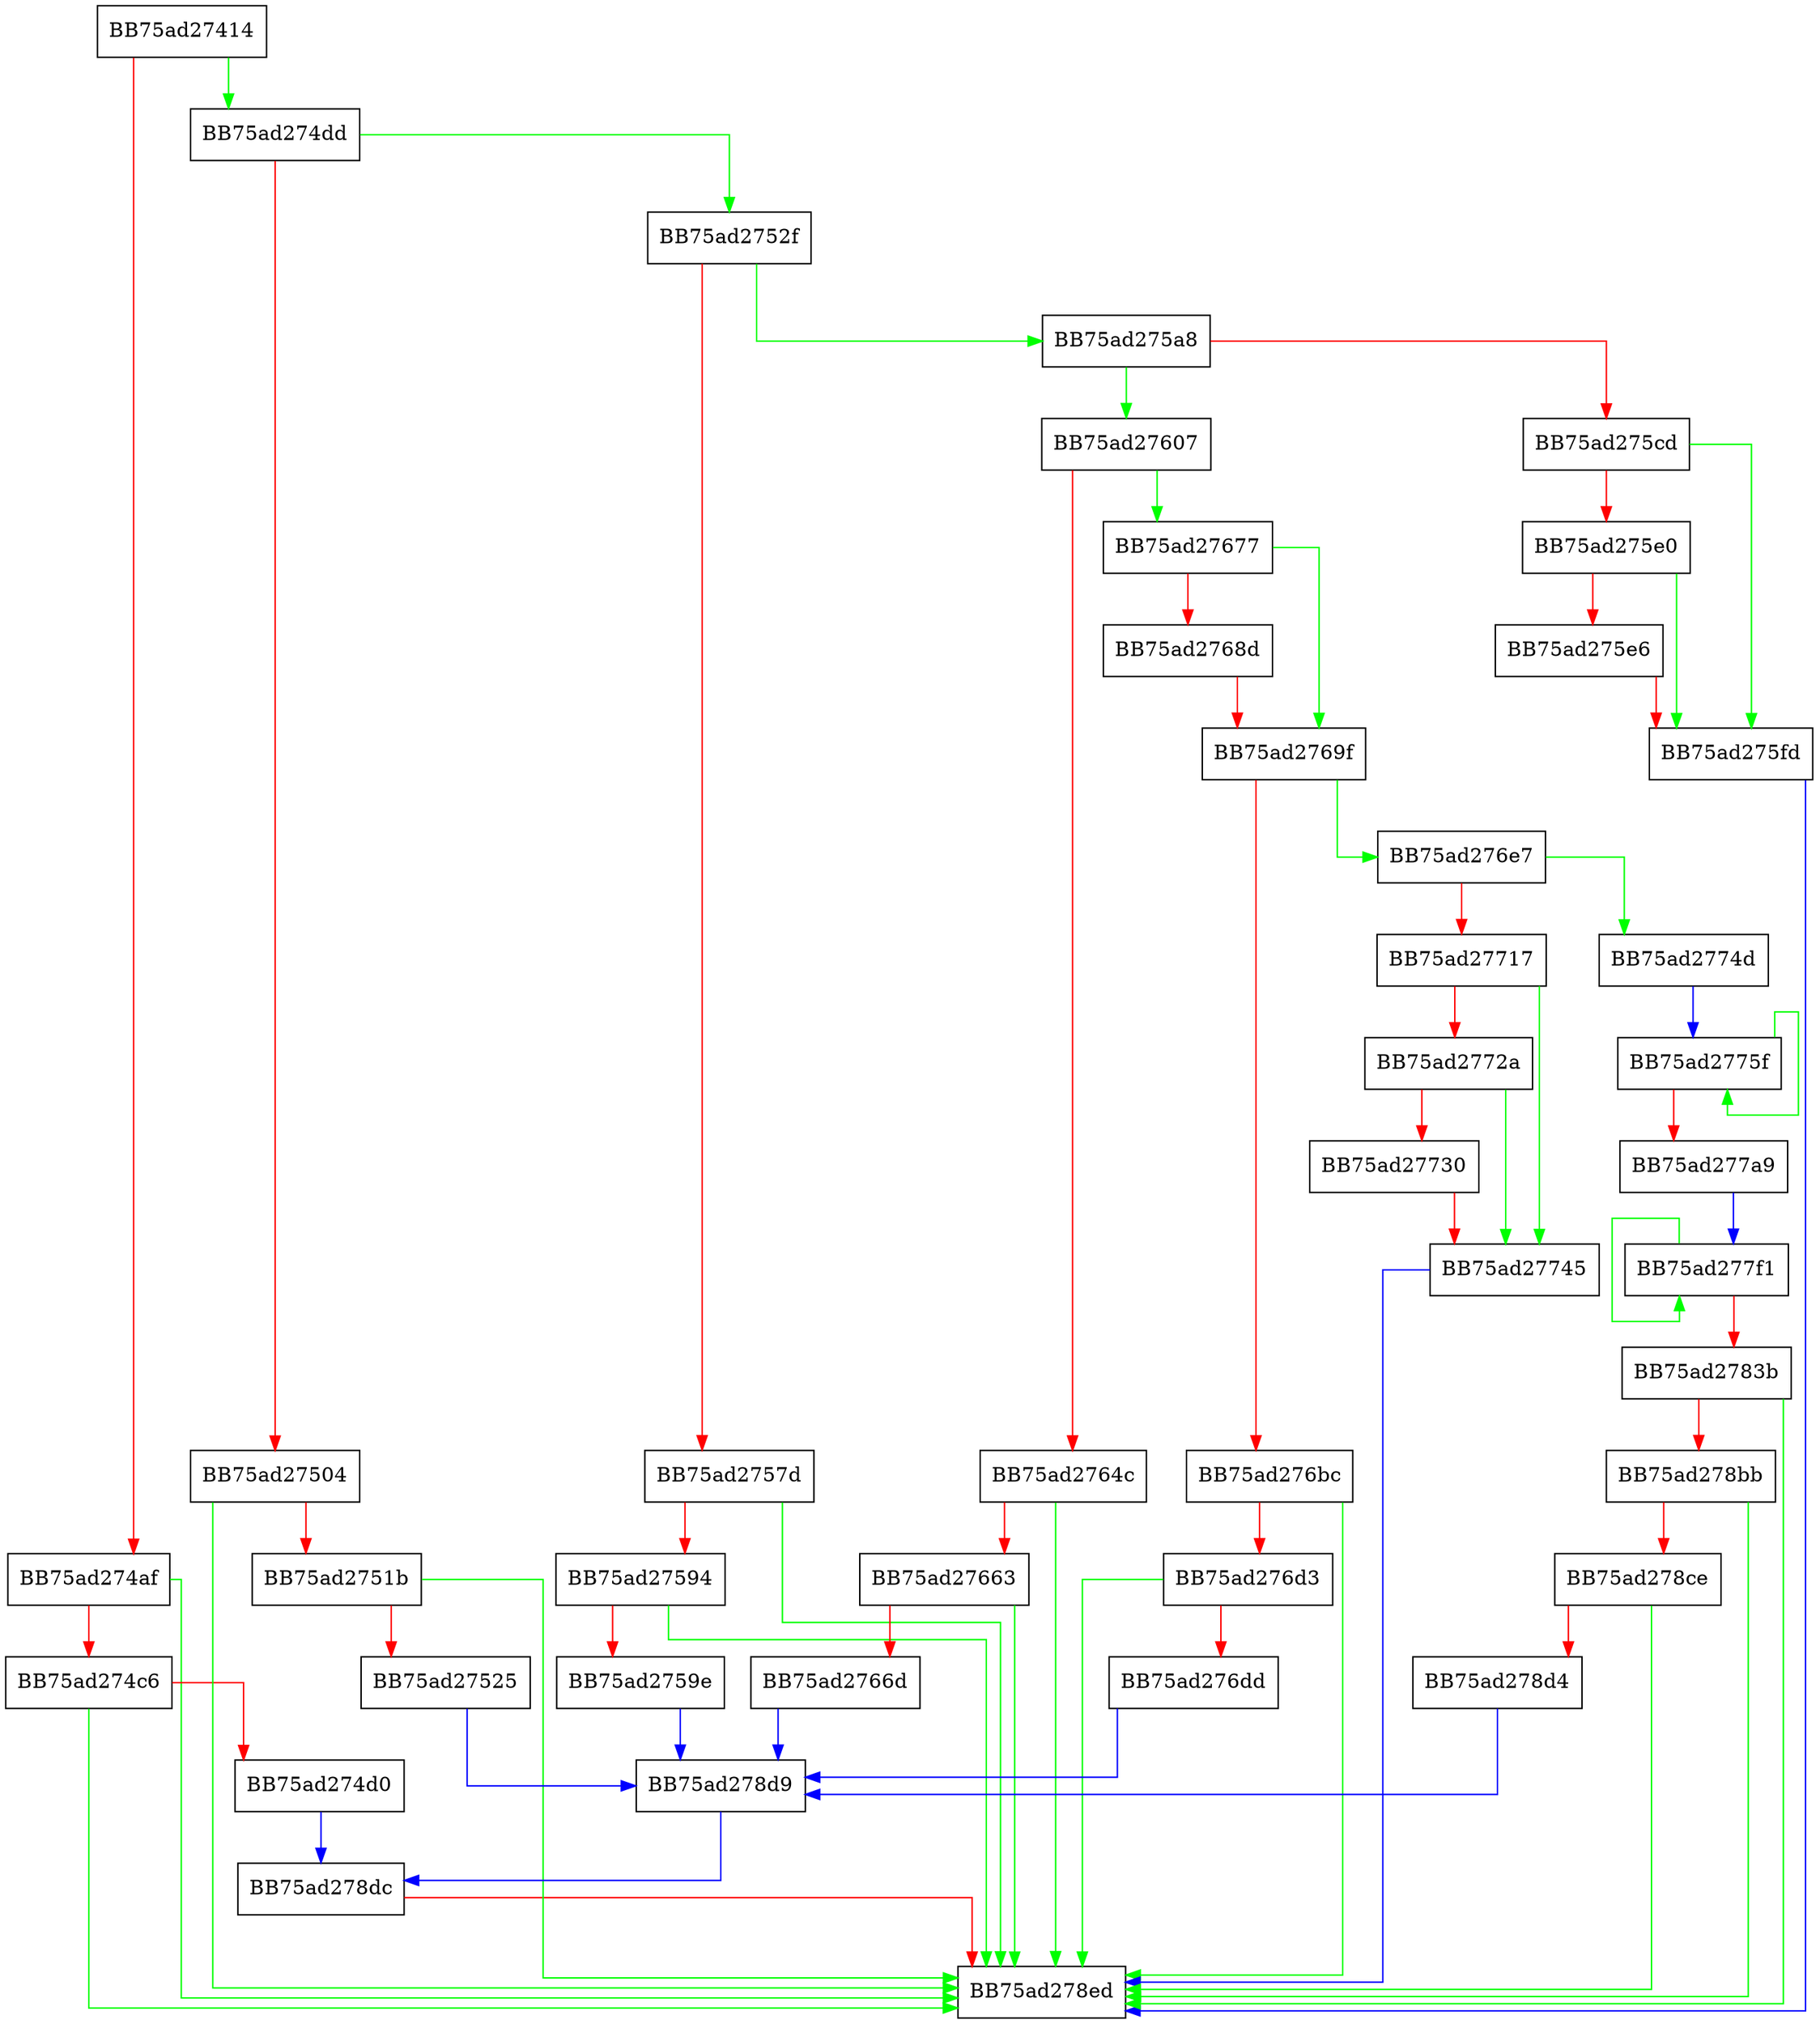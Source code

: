 digraph UpdateTransportProvider {
  node [shape="box"];
  graph [splines=ortho];
  BB75ad27414 -> BB75ad274dd [color="green"];
  BB75ad27414 -> BB75ad274af [color="red"];
  BB75ad274af -> BB75ad278ed [color="green"];
  BB75ad274af -> BB75ad274c6 [color="red"];
  BB75ad274c6 -> BB75ad278ed [color="green"];
  BB75ad274c6 -> BB75ad274d0 [color="red"];
  BB75ad274d0 -> BB75ad278dc [color="blue"];
  BB75ad274dd -> BB75ad2752f [color="green"];
  BB75ad274dd -> BB75ad27504 [color="red"];
  BB75ad27504 -> BB75ad278ed [color="green"];
  BB75ad27504 -> BB75ad2751b [color="red"];
  BB75ad2751b -> BB75ad278ed [color="green"];
  BB75ad2751b -> BB75ad27525 [color="red"];
  BB75ad27525 -> BB75ad278d9 [color="blue"];
  BB75ad2752f -> BB75ad275a8 [color="green"];
  BB75ad2752f -> BB75ad2757d [color="red"];
  BB75ad2757d -> BB75ad278ed [color="green"];
  BB75ad2757d -> BB75ad27594 [color="red"];
  BB75ad27594 -> BB75ad278ed [color="green"];
  BB75ad27594 -> BB75ad2759e [color="red"];
  BB75ad2759e -> BB75ad278d9 [color="blue"];
  BB75ad275a8 -> BB75ad27607 [color="green"];
  BB75ad275a8 -> BB75ad275cd [color="red"];
  BB75ad275cd -> BB75ad275fd [color="green"];
  BB75ad275cd -> BB75ad275e0 [color="red"];
  BB75ad275e0 -> BB75ad275fd [color="green"];
  BB75ad275e0 -> BB75ad275e6 [color="red"];
  BB75ad275e6 -> BB75ad275fd [color="red"];
  BB75ad275fd -> BB75ad278ed [color="blue"];
  BB75ad27607 -> BB75ad27677 [color="green"];
  BB75ad27607 -> BB75ad2764c [color="red"];
  BB75ad2764c -> BB75ad278ed [color="green"];
  BB75ad2764c -> BB75ad27663 [color="red"];
  BB75ad27663 -> BB75ad278ed [color="green"];
  BB75ad27663 -> BB75ad2766d [color="red"];
  BB75ad2766d -> BB75ad278d9 [color="blue"];
  BB75ad27677 -> BB75ad2769f [color="green"];
  BB75ad27677 -> BB75ad2768d [color="red"];
  BB75ad2768d -> BB75ad2769f [color="red"];
  BB75ad2769f -> BB75ad276e7 [color="green"];
  BB75ad2769f -> BB75ad276bc [color="red"];
  BB75ad276bc -> BB75ad278ed [color="green"];
  BB75ad276bc -> BB75ad276d3 [color="red"];
  BB75ad276d3 -> BB75ad278ed [color="green"];
  BB75ad276d3 -> BB75ad276dd [color="red"];
  BB75ad276dd -> BB75ad278d9 [color="blue"];
  BB75ad276e7 -> BB75ad2774d [color="green"];
  BB75ad276e7 -> BB75ad27717 [color="red"];
  BB75ad27717 -> BB75ad27745 [color="green"];
  BB75ad27717 -> BB75ad2772a [color="red"];
  BB75ad2772a -> BB75ad27745 [color="green"];
  BB75ad2772a -> BB75ad27730 [color="red"];
  BB75ad27730 -> BB75ad27745 [color="red"];
  BB75ad27745 -> BB75ad278ed [color="blue"];
  BB75ad2774d -> BB75ad2775f [color="blue"];
  BB75ad2775f -> BB75ad2775f [color="green"];
  BB75ad2775f -> BB75ad277a9 [color="red"];
  BB75ad277a9 -> BB75ad277f1 [color="blue"];
  BB75ad277f1 -> BB75ad277f1 [color="green"];
  BB75ad277f1 -> BB75ad2783b [color="red"];
  BB75ad2783b -> BB75ad278ed [color="green"];
  BB75ad2783b -> BB75ad278bb [color="red"];
  BB75ad278bb -> BB75ad278ed [color="green"];
  BB75ad278bb -> BB75ad278ce [color="red"];
  BB75ad278ce -> BB75ad278ed [color="green"];
  BB75ad278ce -> BB75ad278d4 [color="red"];
  BB75ad278d4 -> BB75ad278d9 [color="blue"];
  BB75ad278d9 -> BB75ad278dc [color="blue"];
  BB75ad278dc -> BB75ad278ed [color="red"];
}